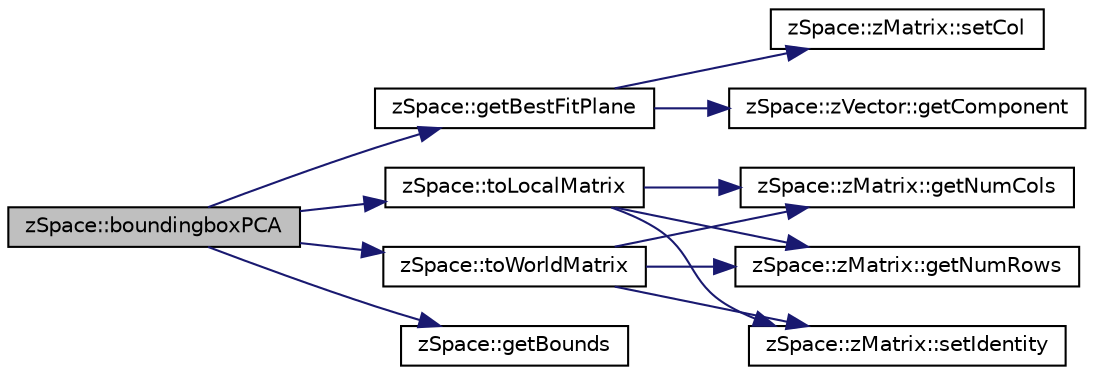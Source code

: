 digraph "zSpace::boundingboxPCA"
{
 // LATEX_PDF_SIZE
  edge [fontname="Helvetica",fontsize="10",labelfontname="Helvetica",labelfontsize="10"];
  node [fontname="Helvetica",fontsize="10",shape=record];
  rankdir="LR";
  Node0 [label="zSpace::boundingboxPCA",height=0.2,width=0.4,color="black", fillcolor="grey75", style="filled", fontcolor="black",tooltip="This method computes the bounding box for the given points using PCA."];
  Node0 -> Node1 [color="midnightblue",fontsize="10",style="solid",fontname="Helvetica"];
  Node1 [label="zSpace::getBestFitPlane",height=0.2,width=0.4,color="black", fillcolor="white", style="filled",URL="$group__z_vector_matrix_utilities.html#ga064d5638571054d5232b149a75fc9e30",tooltip="This method return a 4X4 matrix of the best fit plane for the given points using Principal Component ..."];
  Node1 -> Node2 [color="midnightblue",fontsize="10",style="solid",fontname="Helvetica"];
  Node2 [label="zSpace::zVector::getComponent",height=0.2,width=0.4,color="black", fillcolor="white", style="filled",URL="$classz_space_1_1z_vector.html#a90d8f98859c540c5fd0bdea52a87d897",tooltip="This method returns the component value of the current zVector."];
  Node1 -> Node3 [color="midnightblue",fontsize="10",style="solid",fontname="Helvetica"];
  Node3 [label="zSpace::zMatrix::setCol",height=0.2,width=0.4,color="black", fillcolor="white", style="filled",URL="$classz_space_1_1z_matrix.html#aed2d0cb2a763840e9182d79a16ec85ef",tooltip="This method sets the col values at the input col index with the input value."];
  Node0 -> Node4 [color="midnightblue",fontsize="10",style="solid",fontname="Helvetica"];
  Node4 [label="zSpace::toLocalMatrix",height=0.2,width=0.4,color="black", fillcolor="white", style="filled",URL="$group__z_vector_matrix_utilities.html#ga512c22d67a286a9d266a30c4944ce5e9",tooltip="This method computes the tranformation to the local space of the input 4x4 matrix."];
  Node4 -> Node5 [color="midnightblue",fontsize="10",style="solid",fontname="Helvetica"];
  Node5 [label="zSpace::zMatrix::getNumCols",height=0.2,width=0.4,color="black", fillcolor="white", style="filled",URL="$classz_space_1_1z_matrix.html#a9f99bbcdb6224e24488e8e01d51937be",tooltip="This method gets the number of columns in the matrix."];
  Node4 -> Node6 [color="midnightblue",fontsize="10",style="solid",fontname="Helvetica"];
  Node6 [label="zSpace::zMatrix::getNumRows",height=0.2,width=0.4,color="black", fillcolor="white", style="filled",URL="$classz_space_1_1z_matrix.html#ae85a1183dc320f27fca7608431d5c4f5",tooltip="This method gets the number of rows in the matrix."];
  Node4 -> Node7 [color="midnightblue",fontsize="10",style="solid",fontname="Helvetica"];
  Node7 [label="zSpace::zMatrix::setIdentity",height=0.2,width=0.4,color="black", fillcolor="white", style="filled",URL="$classz_space_1_1z_matrix.html#a6dbef309a8f7a801bb28909c90ce0de1",tooltip="This method sets the matrix to identity if it is a square matrix."];
  Node0 -> Node8 [color="midnightblue",fontsize="10",style="solid",fontname="Helvetica"];
  Node8 [label="zSpace::getBounds",height=0.2,width=0.4,color="black", fillcolor="white", style="filled",URL="$group__z_vector_matrix_utilities.html#gaa38548275368bdaf6c0a049a085adf38",tooltip="This method returns the bounds of the input list points."];
  Node0 -> Node9 [color="midnightblue",fontsize="10",style="solid",fontname="Helvetica"];
  Node9 [label="zSpace::toWorldMatrix",height=0.2,width=0.4,color="black", fillcolor="white", style="filled",URL="$group__z_vector_matrix_utilities.html#gae38960f4001de62196fbdacc7c8be53e",tooltip="This method computes the tranformation to the world space of the input 4x4 matrix."];
  Node9 -> Node5 [color="midnightblue",fontsize="10",style="solid",fontname="Helvetica"];
  Node9 -> Node6 [color="midnightblue",fontsize="10",style="solid",fontname="Helvetica"];
  Node9 -> Node7 [color="midnightblue",fontsize="10",style="solid",fontname="Helvetica"];
}
